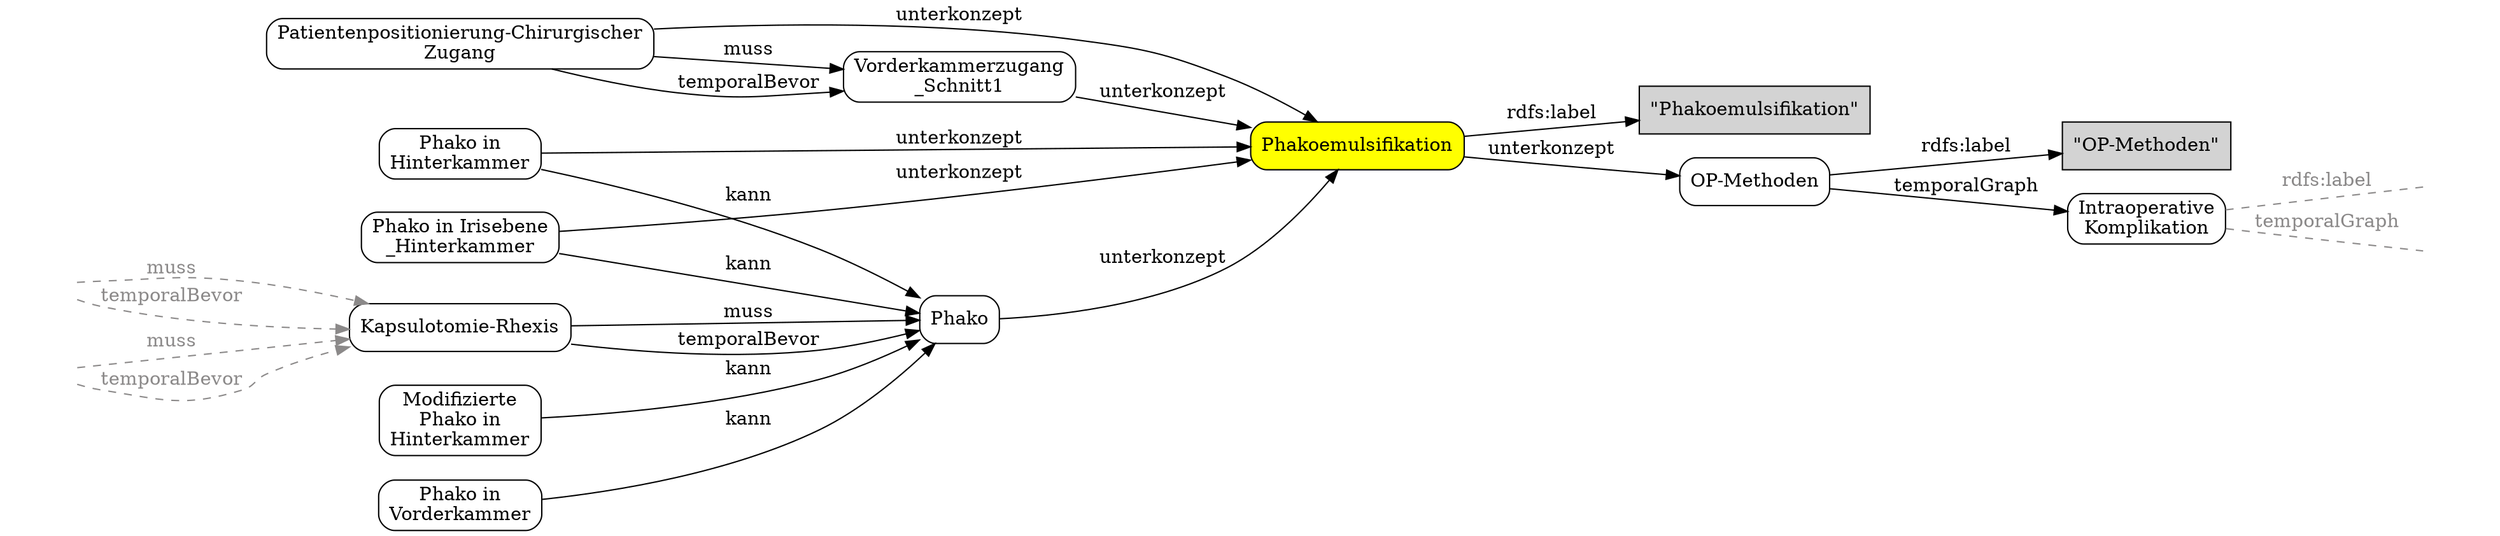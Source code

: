 digraph Konzeptuebersicht {
graph [ rankdir="LR"]
"Vorderkammerzugang_Schnitt1"[ URL="http://localhost:8080/KnowWE/Wiki.jsp?page=ForTestingOnly&amp;concept=Vorderkammerzugang_Schnitt1"  shape="box"  style="rounded" label="Vorderkammerzugang\n_Schnitt1\n" ];
"Patientenpositionierung-Chirurgischer Zugang"[ URL="http://localhost:8080/KnowWE/Wiki.jsp?page=ForTestingOnly&amp;concept=Patientenpositionierung-Chirurgischer Zugang"  shape="box"  style="rounded" label="Patientenpositionierung-Chirurgischer\nZugang\n" ];
"Phako in Hinterkammer"[ URL="http://localhost:8080/KnowWE/Wiki.jsp?page=ForTestingOnly&amp;concept=Phako in Hinterkammer"  shape="box"  style="rounded" label="Phako in\nHinterkammer\n" ];
"Phako in Irisebene_Hinterkammer"[ URL="http://localhost:8080/KnowWE/Wiki.jsp?page=ForTestingOnly&amp;concept=Phako in Irisebene_Hinterkammer"  shape="box"  style="rounded" label="Phako in Irisebene\n_Hinterkammer\n" ];
"Phako"[ URL="http://localhost:8080/KnowWE/Wiki.jsp?page=ForTestingOnly&amp;concept=Phako"  shape="box"  style="rounded" label="Phako" ];
"Phako in Vorderkammer"[ URL="http://localhost:8080/KnowWE/Wiki.jsp?page=ForTestingOnly&amp;concept=Phako in Vorderkammer"  shape="box"  style="rounded" label="Phako in\nVorderkammer\n" ];
"Modifizierte Phako in Hinterkammer"[ URL="http://localhost:8080/KnowWE/Wiki.jsp?page=ForTestingOnly&amp;concept=Modifizierte Phako in Hinterkammer"  shape="box"  style="rounded" label="Modifizierte\nPhako in\nHinterkammer\n" ];
"Vorderkammer Schnitt"[ shape="none" fontsize="0" fontcolor="white" ];
"Vorderkammerzugang/Schnitt"[ shape="none" fontsize="0" fontcolor="white" ];
"Kapsulotomie-Rhexis"[ URL="http://localhost:8080/KnowWE/Wiki.jsp?page=ForTestingOnly&amp;concept=Kapsulotomie-Rhexis"  shape="box"  style="rounded" label="Kapsulotomie-Rhexis" ];
"Phakoemulsifikation"[ URL="http://localhost:8080/KnowWE/Wiki.jsp?page=Phakoemulsifikation"  shape="box"  style="rounded,filled"  fillcolor="yellow" label="Phakoemulsifikation" ];
"PhakoemulsifikationONTOVIS-LITERAL"[  shape="box"  style="filled"  fillcolor="lightgray" label="&quot;Phakoemulsifikation&quot;" ];
"OP-Methoden"[ URL="http://localhost:8080/KnowWE/Wiki.jsp?page=ForTestingOnly&amp;concept=OP-Methoden"  shape="box"  style="rounded" label="OP-Methoden" ];
"OP-MethodenONTOVIS-LITERAL"[  shape="box"  style="filled"  fillcolor="lightgray" label="&quot;OP-Methoden&quot;" ];
"Intraoperative Komplikation"[ URL="http://localhost:8080/KnowWE/Wiki.jsp?page=ForTestingOnly&amp;concept=Intraoperative Komplikation"  shape="box"  style="rounded" label="Intraoperative\nKomplikation\n" ];
"Intraoperative KomplikationONTOVIS-LITERAL"[ shape="none" fontsize="0" fontcolor="white" ];
"Postoperative Komplikation"[ shape="none" fontsize="0" fontcolor="white" ];
"Patientenpositionierung-Chirurgischer Zugang" -> "Vorderkammerzugang_Schnitt1" [ label = "muss" arrowtail="normal"  color="black"  ];
"Patientenpositionierung-Chirurgischer Zugang" -> "Vorderkammerzugang_Schnitt1" [ label = "temporalBevor" arrowtail="normal"  color="black"  ];
"Vorderkammerzugang_Schnitt1" -> "Phakoemulsifikation" [ label = "unterkonzept" arrowtail="normal"  color="black"  ];
"Phako in Hinterkammer" -> "Phakoemulsifikation" [ label = "unterkonzept" arrowtail="normal"  color="black"  ];
"Patientenpositionierung-Chirurgischer Zugang" -> "Phakoemulsifikation" [ label = "unterkonzept" arrowtail="normal"  color="black"  ];
"Phako in Irisebene_Hinterkammer" -> "Phakoemulsifikation" [ label = "unterkonzept" arrowtail="normal"  color="black"  ];
"Phako in Irisebene_Hinterkammer" -> "Phako" [ label = "kann" arrowtail="normal"  color="black"  ];
"Phako in Vorderkammer" -> "Phako" [ label = "kann" arrowtail="normal"  color="black"  ];
"Phako in Hinterkammer" -> "Phako" [ label = "kann" arrowtail="normal"  color="black"  ];
"Modifizierte Phako in Hinterkammer" -> "Phako" [ label = "kann" arrowtail="normal"  color="black"  ];
"Vorderkammer Schnitt" -> "Kapsulotomie-Rhexis" [ label="muss" fontcolor="#8b8989" arrowtail = "normal"  color="#8b8989" style="dashed" ];
"Vorderkammerzugang/Schnitt" -> "Kapsulotomie-Rhexis" [ label="muss" fontcolor="#8b8989" arrowtail = "normal"  color="#8b8989" style="dashed" ];
"Vorderkammer Schnitt" -> "Kapsulotomie-Rhexis" [ label="temporalBevor" fontcolor="#8b8989" arrowtail = "normal"  color="#8b8989" style="dashed" ];
"Vorderkammerzugang/Schnitt" -> "Kapsulotomie-Rhexis" [ label="temporalBevor" fontcolor="#8b8989" arrowtail = "normal"  color="#8b8989" style="dashed" ];
"Kapsulotomie-Rhexis" -> "Phako" [ label = "muss" arrowtail="normal"  color="black"  ];
"Kapsulotomie-Rhexis" -> "Phako" [ label = "temporalBevor" arrowtail="normal"  color="black"  ];
"Phako" -> "Phakoemulsifikation" [ label = "unterkonzept" arrowtail="normal"  color="black"  ];
"Phakoemulsifikation" -> "PhakoemulsifikationONTOVIS-LITERAL" [ label = "rdfs:label" arrowtail="normal"  color="black"  ];
"Phakoemulsifikation" -> "OP-Methoden" [ label = "unterkonzept" arrowtail="normal"  color="black"  ];
"OP-Methoden" -> "OP-MethodenONTOVIS-LITERAL" [ label = "rdfs:label" arrowtail="normal"  color="black"  ];
"OP-Methoden" -> "Intraoperative Komplikation" [ label = "temporalGraph" arrowtail="normal"  color="black"  ];
"Intraoperative Komplikation" -> "Intraoperative KomplikationONTOVIS-LITERAL" [ label="rdfs:label" fontcolor="#8b8989" arrowhead="none"  color="#8b8989" style="dashed" ];
"Intraoperative Komplikation" -> "Postoperative Komplikation" [ label="temporalGraph" fontcolor="#8b8989" arrowhead="none"  color="#8b8989" style="dashed" ];
}